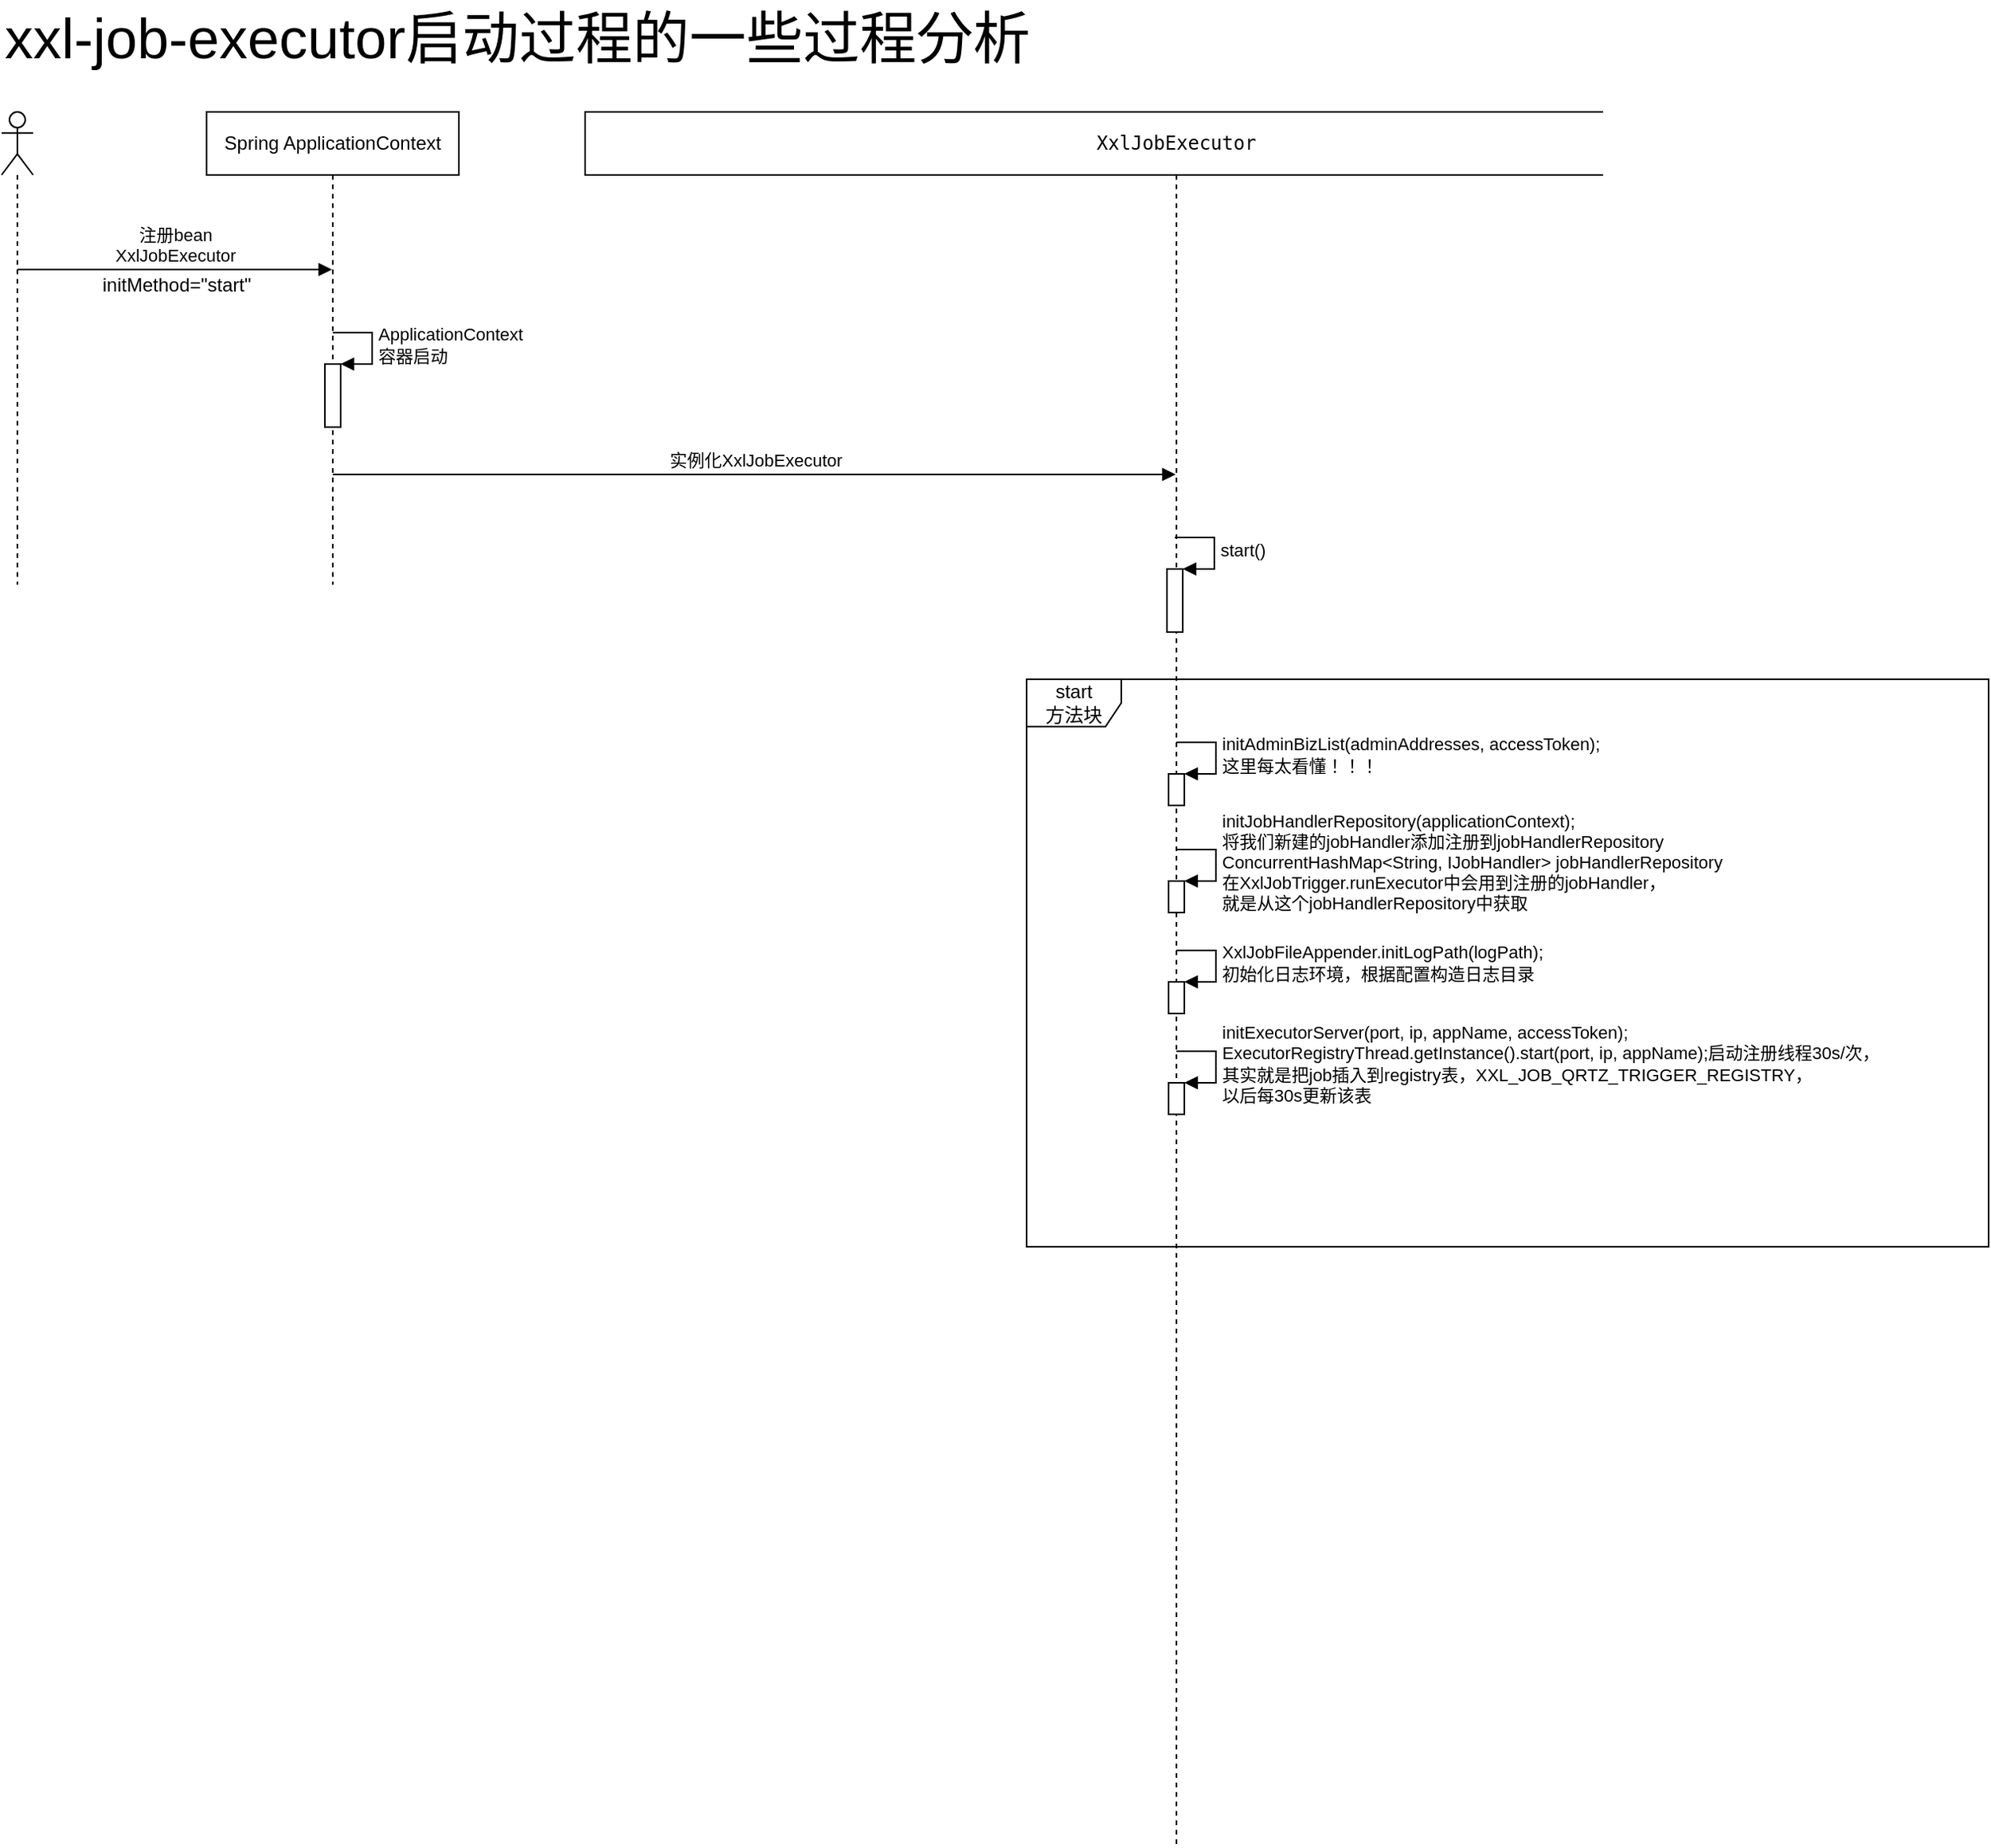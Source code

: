 <mxfile version="10.6.8" type="github"><diagram name="Page-1" id="13e1069c-82ec-6db2-03f1-153e76fe0fe0"><mxGraphModel dx="1426" dy="606" grid="1" gridSize="10" guides="1" tooltips="1" connect="1" arrows="1" fold="1" page="1" pageScale="1" pageWidth="1100" pageHeight="850" background="#ffffff" math="0" shadow="0"><root><mxCell id="0"/><mxCell id="1" parent="0"/><mxCell id="QsiWCwfYcsjkzNCdnCab-1" value="Spring ApplicationContext" style="shape=umlLifeline;perimeter=lifelinePerimeter;whiteSpace=wrap;html=1;container=1;collapsible=0;recursiveResize=0;outlineConnect=0;" vertex="1" parent="1"><mxGeometry x="240" y="110" width="160" height="300" as="geometry"/></mxCell><mxCell id="QsiWCwfYcsjkzNCdnCab-8" value="" style="html=1;points=[];perimeter=orthogonalPerimeter;" vertex="1" parent="QsiWCwfYcsjkzNCdnCab-1"><mxGeometry x="75" y="160" width="10" height="40" as="geometry"/></mxCell><mxCell id="QsiWCwfYcsjkzNCdnCab-9" value="ApplicationContext&lt;br&gt;容器启动&lt;br&gt;" style="edgeStyle=orthogonalEdgeStyle;html=1;align=left;spacingLeft=2;endArrow=block;rounded=0;entryX=1;entryY=0;" edge="1" target="QsiWCwfYcsjkzNCdnCab-8" parent="QsiWCwfYcsjkzNCdnCab-1"><mxGeometry relative="1" as="geometry"><mxPoint x="80" y="140" as="sourcePoint"/><Array as="points"><mxPoint x="105" y="140"/></Array></mxGeometry></mxCell><mxCell id="QsiWCwfYcsjkzNCdnCab-14" value="实例化&lt;span&gt;XxlJobExecutor&lt;/span&gt;" style="html=1;verticalAlign=bottom;endArrow=block;" edge="1" parent="QsiWCwfYcsjkzNCdnCab-1" target="QsiWCwfYcsjkzNCdnCab-10"><mxGeometry width="80" relative="1" as="geometry"><mxPoint x="80" y="230" as="sourcePoint"/><mxPoint x="160" y="230" as="targetPoint"/></mxGeometry></mxCell><mxCell id="QsiWCwfYcsjkzNCdnCab-10" value="&lt;pre&gt;XxlJobExecutor&lt;/pre&gt;" style="shape=umlLifeline;perimeter=lifelinePerimeter;whiteSpace=wrap;html=1;container=1;collapsible=0;recursiveResize=0;outlineConnect=0;" vertex="1" parent="1"><mxGeometry x="480" y="110" width="750" height="1100" as="geometry"/></mxCell><mxCell id="QsiWCwfYcsjkzNCdnCab-16" value="" style="html=1;points=[];perimeter=orthogonalPerimeter;" vertex="1" parent="QsiWCwfYcsjkzNCdnCab-10"><mxGeometry x="369" y="290" width="10" height="40" as="geometry"/></mxCell><mxCell id="QsiWCwfYcsjkzNCdnCab-17" value="start()" style="edgeStyle=orthogonalEdgeStyle;html=1;align=left;spacingLeft=2;endArrow=block;rounded=0;entryX=1;entryY=0;" edge="1" target="QsiWCwfYcsjkzNCdnCab-16" parent="QsiWCwfYcsjkzNCdnCab-10"><mxGeometry relative="1" as="geometry"><mxPoint x="374" y="270" as="sourcePoint"/><Array as="points"><mxPoint x="399" y="270"/></Array></mxGeometry></mxCell><mxCell id="QsiWCwfYcsjkzNCdnCab-20" value="start&lt;br&gt;方法块&lt;br&gt;" style="shape=umlFrame;whiteSpace=wrap;html=1;" vertex="1" parent="QsiWCwfYcsjkzNCdnCab-10"><mxGeometry x="280" y="360" width="610" height="360" as="geometry"/></mxCell><mxCell id="QsiWCwfYcsjkzNCdnCab-24" value="" style="html=1;points=[];perimeter=orthogonalPerimeter;" vertex="1" parent="QsiWCwfYcsjkzNCdnCab-10"><mxGeometry x="370" y="420" width="10" height="20" as="geometry"/></mxCell><mxCell id="QsiWCwfYcsjkzNCdnCab-25" value="initAdminBizList(adminAddresses, accessToken);&lt;br&gt;这里每太看懂！！！&lt;br&gt;" style="edgeStyle=orthogonalEdgeStyle;html=1;align=left;spacingLeft=2;endArrow=block;rounded=0;entryX=1;entryY=0;" edge="1" target="QsiWCwfYcsjkzNCdnCab-24" parent="QsiWCwfYcsjkzNCdnCab-10"><mxGeometry relative="1" as="geometry"><mxPoint x="375" y="400" as="sourcePoint"/><Array as="points"><mxPoint x="400" y="400"/></Array></mxGeometry></mxCell><mxCell id="QsiWCwfYcsjkzNCdnCab-26" value="" style="html=1;points=[];perimeter=orthogonalPerimeter;" vertex="1" parent="QsiWCwfYcsjkzNCdnCab-10"><mxGeometry x="370" y="488" width="10" height="20" as="geometry"/></mxCell><mxCell id="QsiWCwfYcsjkzNCdnCab-27" value="&lt;span&gt;initJobHandlerRepository(applicationContext);&lt;br&gt;将我们新建的jobHandler添加注册到&lt;/span&gt;&lt;span&gt;jobHandlerRepository&lt;br&gt;&lt;span&gt;ConcurrentHashMap&amp;lt;String, IJobHandler&amp;gt; jobHandlerRepository&lt;br&gt;&lt;/span&gt;在XxlJobTrigger.runExecutor中会用到注册的jobHandler，&lt;br&gt;就是从这个jobHandlerRepository中获取&lt;br&gt;&lt;/span&gt;" style="edgeStyle=orthogonalEdgeStyle;html=1;align=left;spacingLeft=2;endArrow=block;rounded=0;entryX=1;entryY=0;" edge="1" target="QsiWCwfYcsjkzNCdnCab-26" parent="QsiWCwfYcsjkzNCdnCab-10"><mxGeometry relative="1" as="geometry"><mxPoint x="375" y="468" as="sourcePoint"/><Array as="points"><mxPoint x="400" y="468"/></Array></mxGeometry></mxCell><mxCell id="QsiWCwfYcsjkzNCdnCab-28" value="" style="html=1;points=[];perimeter=orthogonalPerimeter;" vertex="1" parent="QsiWCwfYcsjkzNCdnCab-10"><mxGeometry x="370" y="552" width="10" height="20" as="geometry"/></mxCell><mxCell id="QsiWCwfYcsjkzNCdnCab-29" value="XxlJobFileAppender.initLogPath(logPath);&lt;br&gt;初始化日志环境，根据配置构造日志目录&lt;br&gt;" style="edgeStyle=orthogonalEdgeStyle;html=1;align=left;spacingLeft=2;endArrow=block;rounded=0;entryX=1;entryY=0;" edge="1" target="QsiWCwfYcsjkzNCdnCab-28" parent="QsiWCwfYcsjkzNCdnCab-10"><mxGeometry relative="1" as="geometry"><mxPoint x="375" y="532" as="sourcePoint"/><Array as="points"><mxPoint x="400" y="532"/></Array></mxGeometry></mxCell><mxCell id="QsiWCwfYcsjkzNCdnCab-30" value="" style="html=1;points=[];perimeter=orthogonalPerimeter;" vertex="1" parent="QsiWCwfYcsjkzNCdnCab-10"><mxGeometry x="370" y="616" width="10" height="20" as="geometry"/></mxCell><mxCell id="QsiWCwfYcsjkzNCdnCab-31" value="initExecutorServer(port, ip, appName, accessToken);&lt;br&gt;&lt;span&gt;ExecutorRegistryThread.getInstance().start(port, ip, appName);启动注册线程30s/次，&lt;br&gt;&lt;/span&gt;其实就是把job插入到registry表，&lt;span&gt;XXL_JOB_QRTZ_TRIGGER_REGISTRY，&lt;br&gt;以后每30s更新该表&lt;/span&gt;" style="edgeStyle=orthogonalEdgeStyle;html=1;align=left;spacingLeft=2;endArrow=block;rounded=0;entryX=1;entryY=0;" edge="1" target="QsiWCwfYcsjkzNCdnCab-30" parent="QsiWCwfYcsjkzNCdnCab-10"><mxGeometry relative="1" as="geometry"><mxPoint x="375" y="596" as="sourcePoint"/><Array as="points"><mxPoint x="400" y="596"/></Array></mxGeometry></mxCell><mxCell id="QsiWCwfYcsjkzNCdnCab-2" value="" style="shape=umlLifeline;participant=umlActor;perimeter=lifelinePerimeter;whiteSpace=wrap;html=1;container=1;collapsible=0;recursiveResize=0;verticalAlign=top;spacingTop=36;labelBackgroundColor=#ffffff;outlineConnect=0;" vertex="1" parent="1"><mxGeometry x="110" y="110" width="20" height="300" as="geometry"/></mxCell><mxCell id="QsiWCwfYcsjkzNCdnCab-3" value="注册bean&lt;br&gt;XxlJobExecutor&lt;br&gt;" style="html=1;verticalAlign=bottom;endArrow=block;" edge="1" parent="QsiWCwfYcsjkzNCdnCab-2" target="QsiWCwfYcsjkzNCdnCab-1"><mxGeometry width="80" relative="1" as="geometry"><mxPoint x="10" y="100" as="sourcePoint"/><mxPoint x="90" y="100" as="targetPoint"/></mxGeometry></mxCell><mxCell id="QsiWCwfYcsjkzNCdnCab-4" value="&lt;pre&gt;&lt;br&gt;&lt;/pre&gt;" style="text;html=1;resizable=0;points=[];autosize=1;align=left;verticalAlign=top;spacingTop=-4;" vertex="1" parent="1"><mxGeometry x="152" y="210" width="20" height="40" as="geometry"/></mxCell><mxCell id="QsiWCwfYcsjkzNCdnCab-5" value="initMethod=&quot;start&quot;" style="text;html=1;resizable=0;points=[];autosize=1;align=left;verticalAlign=top;spacingTop=-4;" vertex="1" parent="1"><mxGeometry x="172" y="210" width="110" height="20" as="geometry"/></mxCell><mxCell id="QsiWCwfYcsjkzNCdnCab-15" value="&lt;font style=&quot;font-size: 36px&quot;&gt;xxl-job-executor启动过程的一些过程分析&lt;/font&gt;" style="text;html=1;resizable=0;points=[];autosize=1;align=left;verticalAlign=top;spacingTop=-4;" vertex="1" parent="1"><mxGeometry x="110" y="39" width="670" height="20" as="geometry"/></mxCell></root></mxGraphModel></diagram></mxfile>